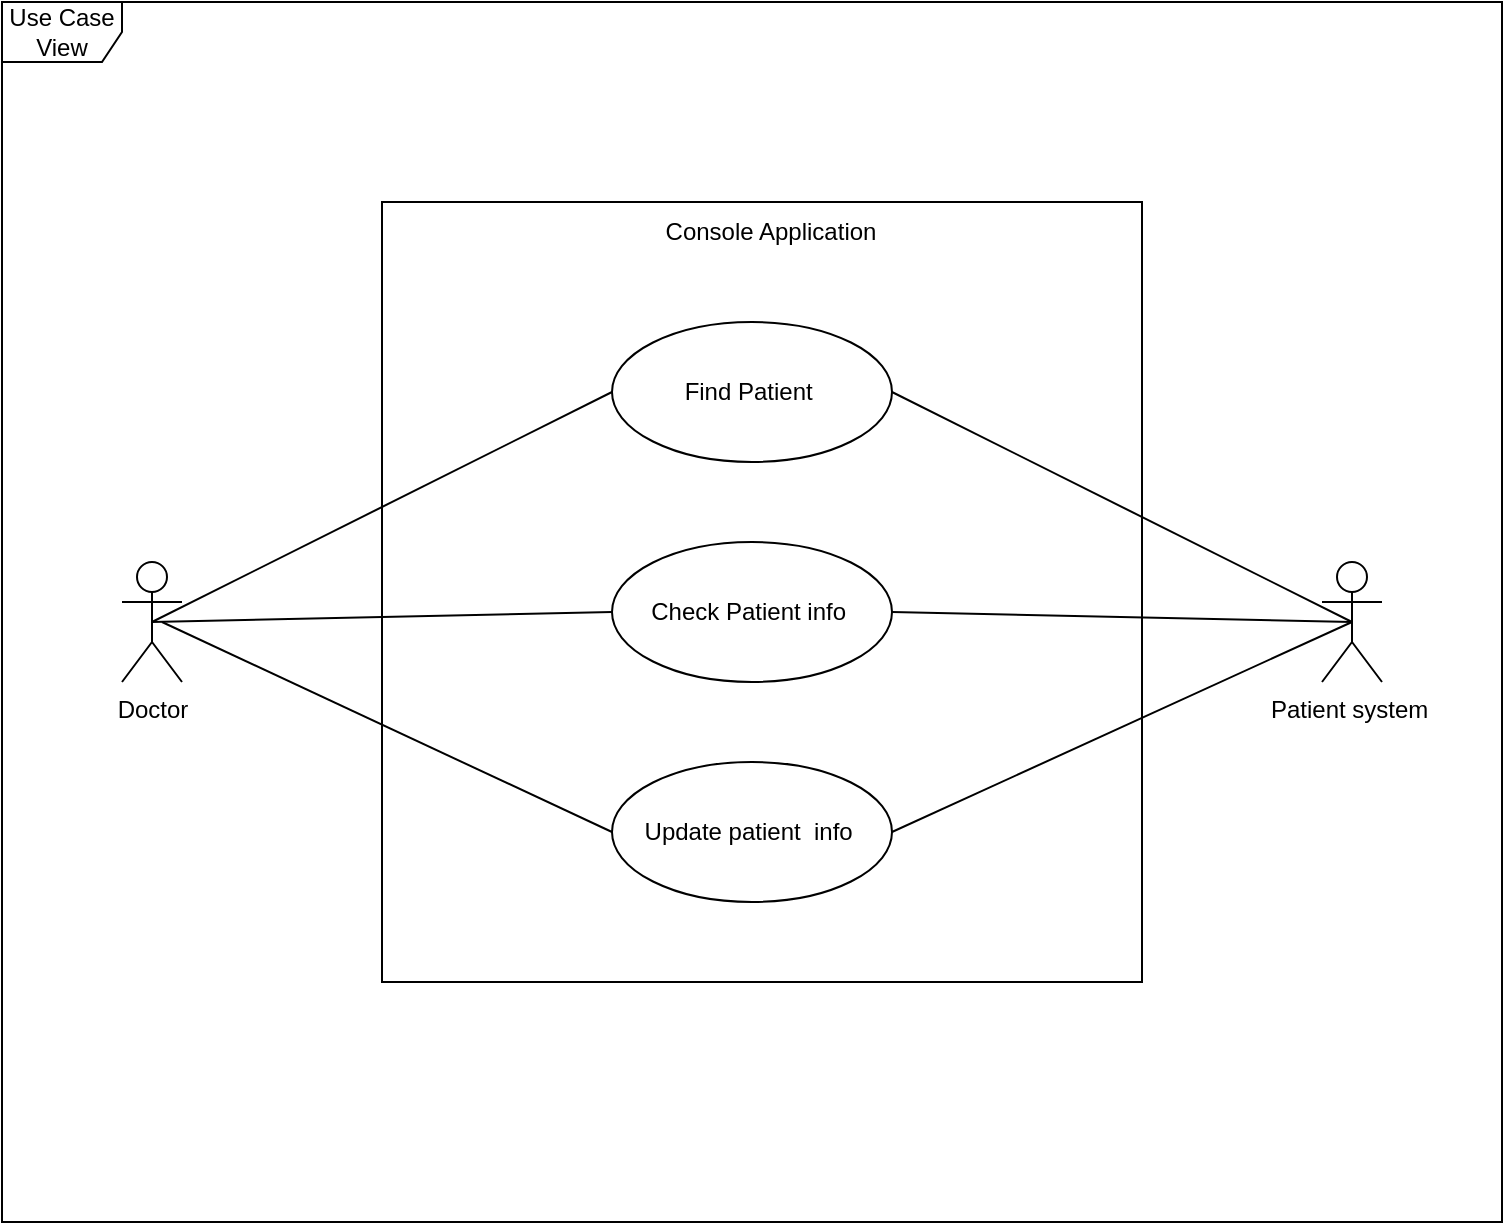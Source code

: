 <mxfile version="21.0.8" type="github"><diagram name="Страница 1" id="OOJg_81453sWCM3iK2OM"><mxGraphModel dx="954" dy="647" grid="1" gridSize="10" guides="1" tooltips="1" connect="1" arrows="1" fold="1" page="1" pageScale="1" pageWidth="827" pageHeight="1169" math="0" shadow="0"><root><mxCell id="0"/><mxCell id="1" parent="0"/><mxCell id="-mLXz57VYuEAOh6ZUUBb-1" value="Use Case View" style="shape=umlFrame;whiteSpace=wrap;html=1;pointerEvents=0;" vertex="1" parent="1"><mxGeometry x="30" y="30" width="750" height="610" as="geometry"/></mxCell><mxCell id="-mLXz57VYuEAOh6ZUUBb-2" value="Doctor" style="shape=umlActor;verticalLabelPosition=bottom;verticalAlign=top;html=1;" vertex="1" parent="1"><mxGeometry x="90" y="310" width="30" height="60" as="geometry"/></mxCell><mxCell id="-mLXz57VYuEAOh6ZUUBb-5" value="" style="html=1;whiteSpace=wrap;" vertex="1" parent="1"><mxGeometry x="220" y="130" width="380" height="390" as="geometry"/></mxCell><mxCell id="-mLXz57VYuEAOh6ZUUBb-6" value="Patient system&amp;nbsp;" style="shape=umlActor;verticalLabelPosition=bottom;verticalAlign=top;html=1;" vertex="1" parent="1"><mxGeometry x="690" y="310" width="30" height="60" as="geometry"/></mxCell><mxCell id="-mLXz57VYuEAOh6ZUUBb-9" value="Find Patient&amp;nbsp;" style="ellipse;whiteSpace=wrap;html=1;" vertex="1" parent="1"><mxGeometry x="335" y="190" width="140" height="70" as="geometry"/></mxCell><mxCell id="-mLXz57VYuEAOh6ZUUBb-10" value="Check Patient info&amp;nbsp;" style="ellipse;whiteSpace=wrap;html=1;" vertex="1" parent="1"><mxGeometry x="335" y="300" width="140" height="70" as="geometry"/></mxCell><mxCell id="-mLXz57VYuEAOh6ZUUBb-11" value="Update patient &amp;nbsp;info&amp;nbsp;" style="ellipse;whiteSpace=wrap;html=1;" vertex="1" parent="1"><mxGeometry x="335" y="410" width="140" height="70" as="geometry"/></mxCell><mxCell id="-mLXz57VYuEAOh6ZUUBb-13" value="Console Application" style="text;html=1;align=center;verticalAlign=middle;resizable=0;points=[];autosize=1;strokeColor=none;fillColor=none;" vertex="1" parent="1"><mxGeometry x="349" y="130" width="130" height="30" as="geometry"/></mxCell><mxCell id="-mLXz57VYuEAOh6ZUUBb-26" value="" style="endArrow=none;html=1;rounded=0;exitX=0.5;exitY=0.5;exitDx=0;exitDy=0;exitPerimeter=0;entryX=0;entryY=0.5;entryDx=0;entryDy=0;" edge="1" parent="1" source="-mLXz57VYuEAOh6ZUUBb-2" target="-mLXz57VYuEAOh6ZUUBb-9"><mxGeometry width="50" height="50" relative="1" as="geometry"><mxPoint x="420" y="370" as="sourcePoint"/><mxPoint x="470" y="320" as="targetPoint"/></mxGeometry></mxCell><mxCell id="-mLXz57VYuEAOh6ZUUBb-27" value="" style="endArrow=none;html=1;rounded=0;exitX=0.5;exitY=0.5;exitDx=0;exitDy=0;exitPerimeter=0;entryX=0;entryY=0.5;entryDx=0;entryDy=0;" edge="1" parent="1" source="-mLXz57VYuEAOh6ZUUBb-2" target="-mLXz57VYuEAOh6ZUUBb-10"><mxGeometry width="50" height="50" relative="1" as="geometry"><mxPoint x="115" y="350" as="sourcePoint"/><mxPoint x="345" y="235" as="targetPoint"/></mxGeometry></mxCell><mxCell id="-mLXz57VYuEAOh6ZUUBb-28" value="" style="endArrow=none;html=1;rounded=0;entryX=0;entryY=0.5;entryDx=0;entryDy=0;" edge="1" parent="1" target="-mLXz57VYuEAOh6ZUUBb-11"><mxGeometry width="50" height="50" relative="1" as="geometry"><mxPoint x="110" y="340" as="sourcePoint"/><mxPoint x="345" y="345" as="targetPoint"/></mxGeometry></mxCell><mxCell id="-mLXz57VYuEAOh6ZUUBb-29" value="" style="endArrow=none;html=1;rounded=0;entryX=1;entryY=0.5;entryDx=0;entryDy=0;exitX=0.5;exitY=0.5;exitDx=0;exitDy=0;exitPerimeter=0;" edge="1" parent="1" source="-mLXz57VYuEAOh6ZUUBb-6" target="-mLXz57VYuEAOh6ZUUBb-11"><mxGeometry width="50" height="50" relative="1" as="geometry"><mxPoint x="120" y="350" as="sourcePoint"/><mxPoint x="345" y="455" as="targetPoint"/></mxGeometry></mxCell><mxCell id="-mLXz57VYuEAOh6ZUUBb-30" value="" style="endArrow=none;html=1;rounded=0;entryX=1;entryY=0.5;entryDx=0;entryDy=0;exitX=0.5;exitY=0.5;exitDx=0;exitDy=0;exitPerimeter=0;" edge="1" parent="1" source="-mLXz57VYuEAOh6ZUUBb-6" target="-mLXz57VYuEAOh6ZUUBb-10"><mxGeometry width="50" height="50" relative="1" as="geometry"><mxPoint x="715" y="350" as="sourcePoint"/><mxPoint x="485" y="455" as="targetPoint"/></mxGeometry></mxCell><mxCell id="-mLXz57VYuEAOh6ZUUBb-31" value="" style="endArrow=none;html=1;rounded=0;entryX=1;entryY=0.5;entryDx=0;entryDy=0;exitX=0.5;exitY=0.5;exitDx=0;exitDy=0;exitPerimeter=0;" edge="1" parent="1" source="-mLXz57VYuEAOh6ZUUBb-6" target="-mLXz57VYuEAOh6ZUUBb-9"><mxGeometry width="50" height="50" relative="1" as="geometry"><mxPoint x="715" y="350" as="sourcePoint"/><mxPoint x="485" y="345" as="targetPoint"/></mxGeometry></mxCell></root></mxGraphModel></diagram></mxfile>